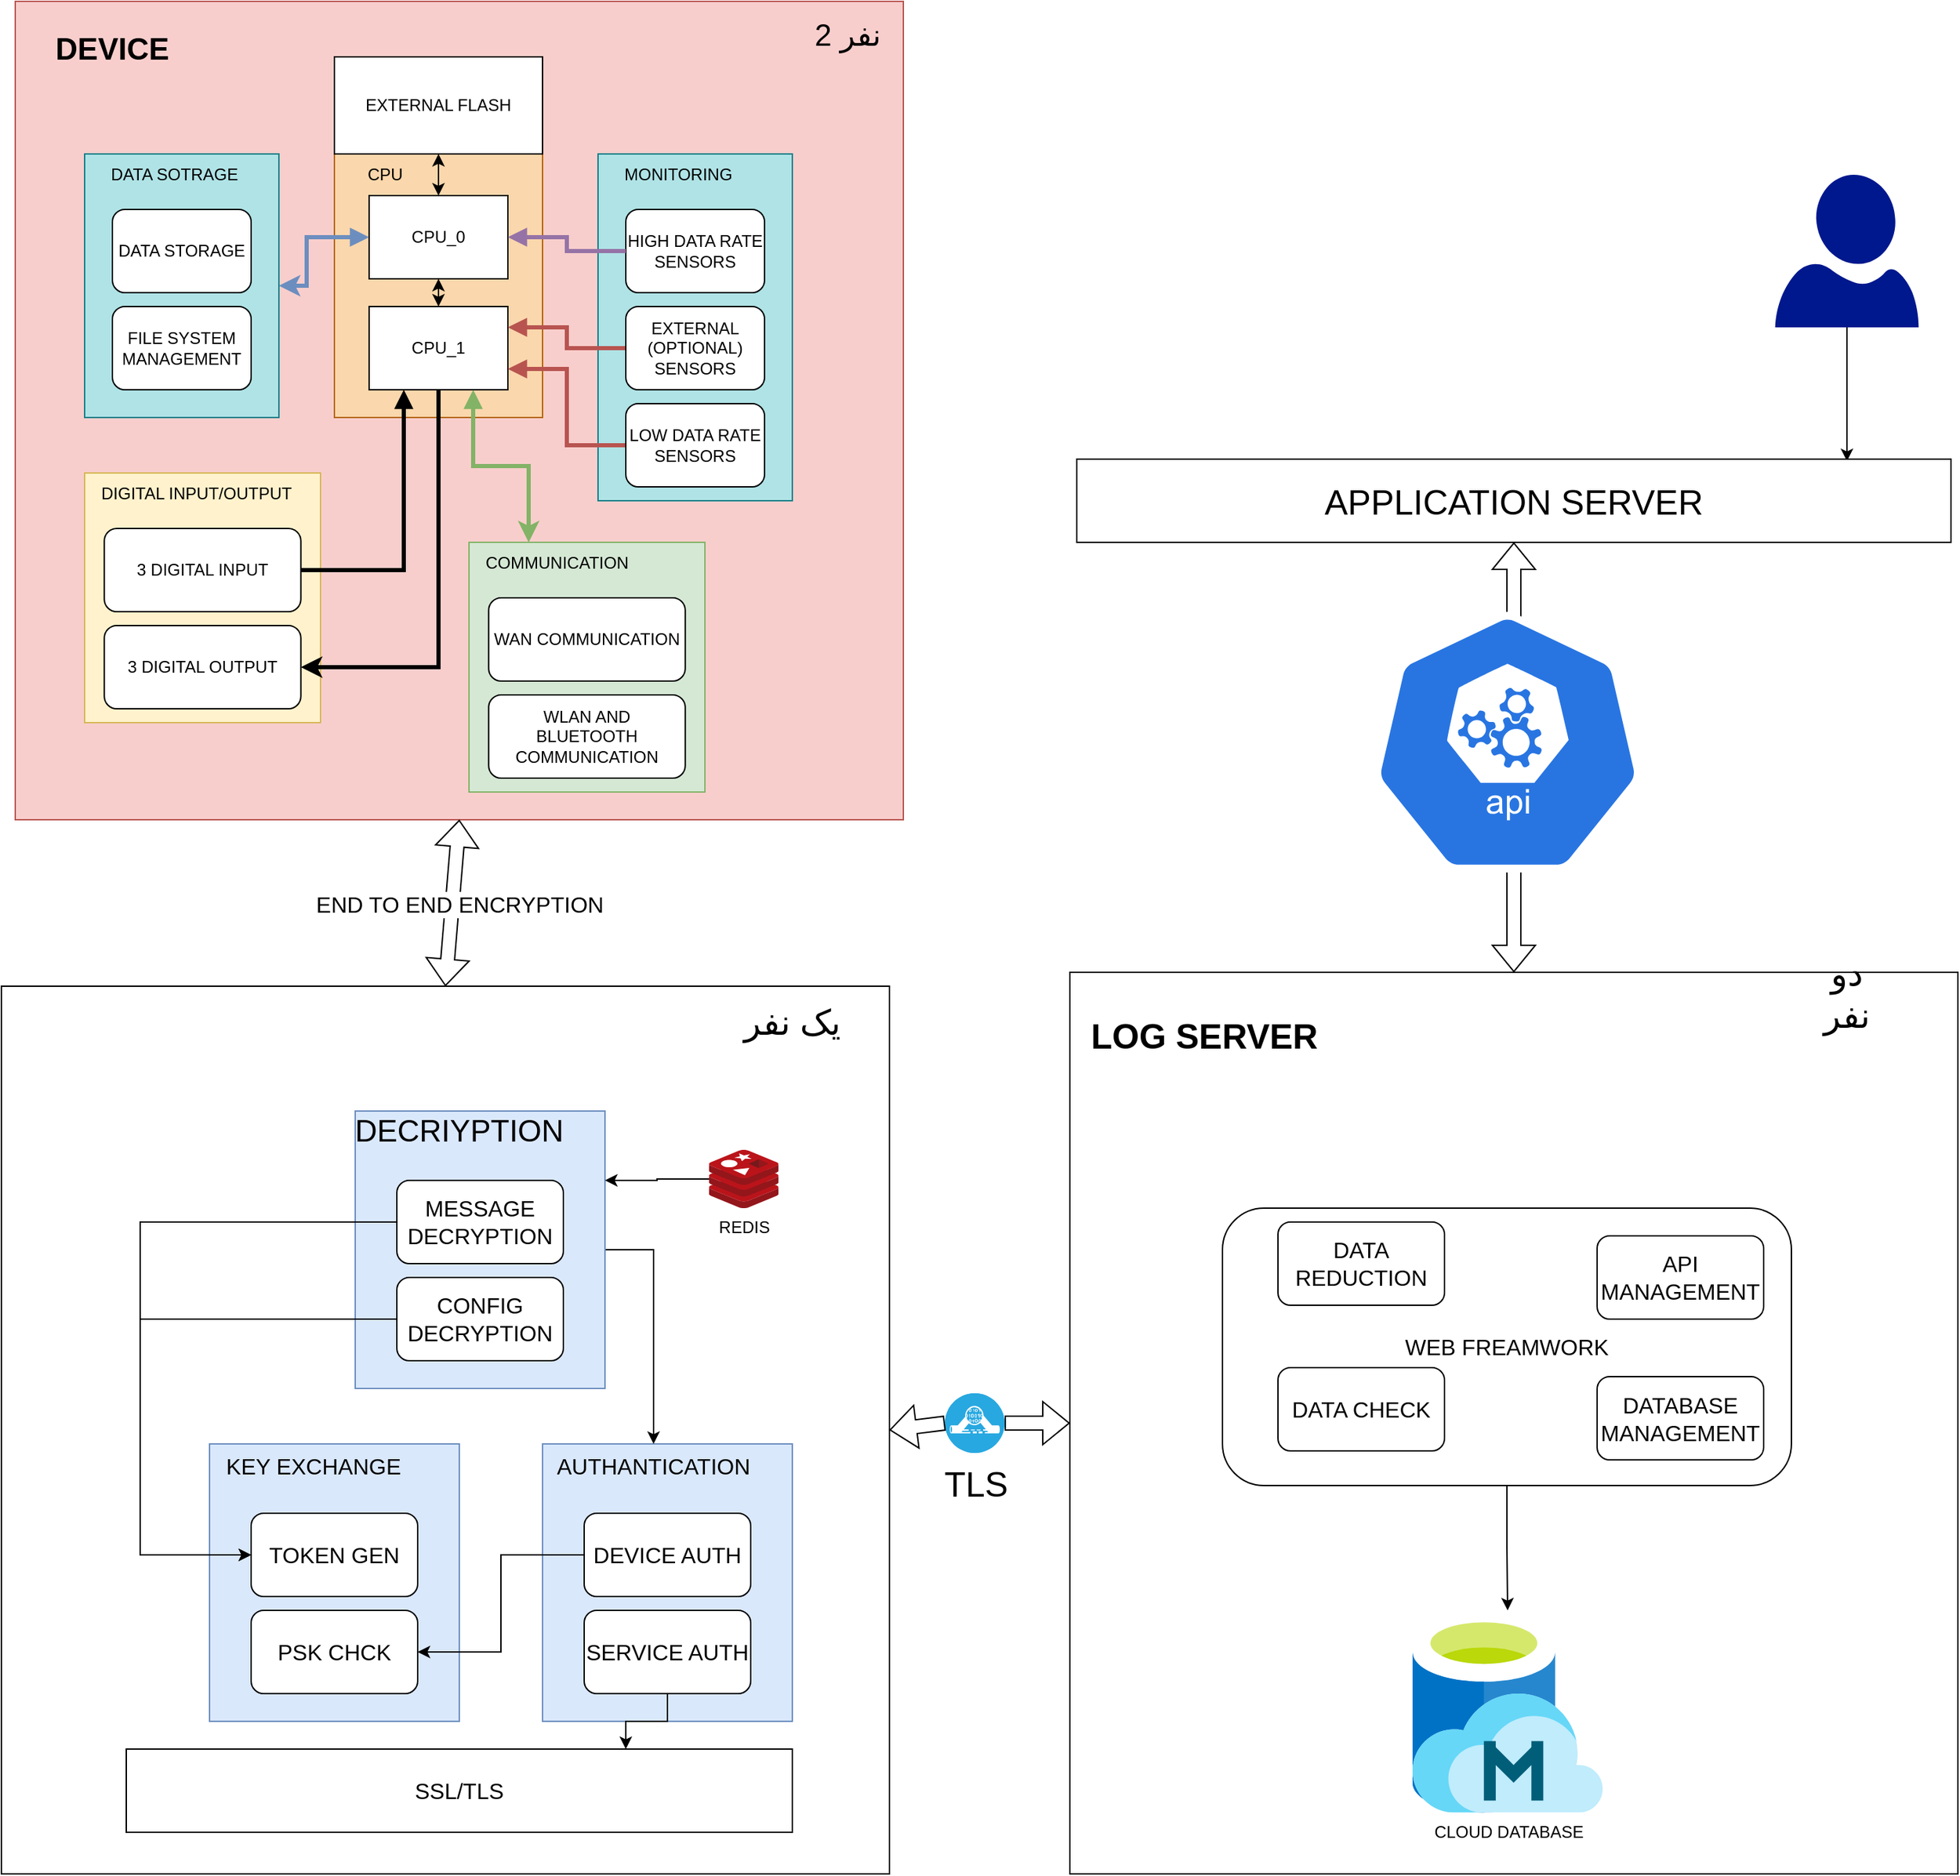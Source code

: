 <mxfile version="20.2.8" type="github">
  <diagram id="DA9injmPz5gYIz-tdfSx" name="hardweare_overall_diagram">
    <mxGraphModel dx="1064" dy="693" grid="1" gridSize="10" guides="1" tooltips="1" connect="1" arrows="1" fold="1" page="1" pageScale="1" pageWidth="850" pageHeight="1100" math="0" shadow="0">
      <root>
        <mxCell id="0" />
        <mxCell id="1" parent="0" />
        <mxCell id="OmCJdY4qoT6l-CiM3UKr-32" value="" style="whiteSpace=wrap;html=1;aspect=fixed;fontSize=16;" parent="1" vertex="1">
          <mxGeometry x="110" y="860" width="640" height="640" as="geometry" />
        </mxCell>
        <mxCell id="OmCJdY4qoT6l-CiM3UKr-13" value="" style="rounded=0;whiteSpace=wrap;html=1;fontSize=22;fillColor=#dae8fc;strokeColor=#6c8ebf;" parent="1" vertex="1">
          <mxGeometry x="260" y="1190" width="180" height="200" as="geometry" />
        </mxCell>
        <mxCell id="OmCJdY4qoT6l-CiM3UKr-3" value="" style="rounded=0;whiteSpace=wrap;html=1;fillColor=#f8cecc;strokeColor=#b85450;" parent="1" vertex="1">
          <mxGeometry x="120" y="150" width="640" height="590" as="geometry" />
        </mxCell>
        <mxCell id="H9R15JqGRCV7nAU2df1A-18" value="" style="group;fillColor=#d5e8d4;strokeColor=#82b366;" parent="1" vertex="1" connectable="0">
          <mxGeometry x="447" y="540" width="170" height="180" as="geometry" />
        </mxCell>
        <mxCell id="H9R15JqGRCV7nAU2df1A-19" value="" style="rounded=0;whiteSpace=wrap;html=1;fillColor=#d5e8d4;strokeColor=#82b366;" parent="H9R15JqGRCV7nAU2df1A-18" vertex="1">
          <mxGeometry width="170" height="180" as="geometry" />
        </mxCell>
        <mxCell id="H9R15JqGRCV7nAU2df1A-20" value="&lt;div&gt;WLAN AND &lt;br&gt;&lt;/div&gt;&lt;div&gt;BLUETOOTH&lt;/div&gt;&lt;div&gt;COMMUNICATION&lt;br&gt;&lt;/div&gt;" style="rounded=1;whiteSpace=wrap;html=1;" parent="H9R15JqGRCV7nAU2df1A-18" vertex="1">
          <mxGeometry x="14.167" y="110" width="141.667" height="60" as="geometry" />
        </mxCell>
        <mxCell id="H9R15JqGRCV7nAU2df1A-21" value="WAN COMMUNICATION" style="rounded=1;whiteSpace=wrap;html=1;" parent="H9R15JqGRCV7nAU2df1A-18" vertex="1">
          <mxGeometry x="14.167" y="40" width="141.667" height="60" as="geometry" />
        </mxCell>
        <mxCell id="H9R15JqGRCV7nAU2df1A-22" value="COMMUNICATION" style="text;html=1;strokeColor=none;fillColor=none;align=left;verticalAlign=middle;whiteSpace=wrap;rounded=0;" parent="H9R15JqGRCV7nAU2df1A-18" vertex="1">
          <mxGeometry x="9.917" width="85" height="30" as="geometry" />
        </mxCell>
        <mxCell id="H9R15JqGRCV7nAU2df1A-2" value="" style="rounded=0;whiteSpace=wrap;html=1;fillColor=#fad7ac;strokeColor=#b46504;" parent="1" vertex="1">
          <mxGeometry x="350" y="260" width="150" height="190" as="geometry" />
        </mxCell>
        <mxCell id="H9R15JqGRCV7nAU2df1A-3" value="CPU_1" style="rounded=0;whiteSpace=wrap;html=1;" parent="1" vertex="1">
          <mxGeometry x="375" y="370" width="100" height="60" as="geometry" />
        </mxCell>
        <mxCell id="H9R15JqGRCV7nAU2df1A-50" style="edgeStyle=orthogonalEdgeStyle;rounded=0;orthogonalLoop=1;jettySize=auto;html=1;exitX=0.5;exitY=1;exitDx=0;exitDy=0;entryX=0.5;entryY=0;entryDx=0;entryDy=0;startArrow=classic;startFill=1;endArrow=classic;endFill=1;strokeWidth=1;" parent="1" source="H9R15JqGRCV7nAU2df1A-4" target="H9R15JqGRCV7nAU2df1A-3" edge="1">
          <mxGeometry relative="1" as="geometry" />
        </mxCell>
        <mxCell id="H9R15JqGRCV7nAU2df1A-4" value="CPU_0" style="rounded=0;whiteSpace=wrap;html=1;" parent="1" vertex="1">
          <mxGeometry x="375" y="290" width="100" height="60" as="geometry" />
        </mxCell>
        <mxCell id="H9R15JqGRCV7nAU2df1A-5" style="edgeStyle=orthogonalEdgeStyle;rounded=0;orthogonalLoop=1;jettySize=auto;html=1;exitX=0.5;exitY=1;exitDx=0;exitDy=0;" parent="1" source="H9R15JqGRCV7nAU2df1A-2" target="H9R15JqGRCV7nAU2df1A-2" edge="1">
          <mxGeometry relative="1" as="geometry" />
        </mxCell>
        <mxCell id="H9R15JqGRCV7nAU2df1A-6" style="edgeStyle=orthogonalEdgeStyle;rounded=0;orthogonalLoop=1;jettySize=auto;html=1;exitX=0.5;exitY=1;exitDx=0;exitDy=0;" parent="1" source="H9R15JqGRCV7nAU2df1A-2" target="H9R15JqGRCV7nAU2df1A-2" edge="1">
          <mxGeometry relative="1" as="geometry" />
        </mxCell>
        <mxCell id="H9R15JqGRCV7nAU2df1A-9" value="&lt;div align=&quot;left&quot;&gt;CPU&lt;/div&gt;" style="text;html=1;strokeColor=none;fillColor=none;align=left;verticalAlign=middle;whiteSpace=wrap;rounded=0;" parent="1" vertex="1">
          <mxGeometry x="372" y="260" width="60" height="30" as="geometry" />
        </mxCell>
        <mxCell id="H9R15JqGRCV7nAU2df1A-24" style="edgeStyle=orthogonalEdgeStyle;rounded=0;orthogonalLoop=1;jettySize=auto;html=1;entryX=0.75;entryY=1;entryDx=0;entryDy=0;fillColor=#d5e8d4;strokeColor=#82b366;endArrow=block;endFill=1;strokeWidth=3;startArrow=classic;startFill=1;" parent="1" source="H9R15JqGRCV7nAU2df1A-19" target="H9R15JqGRCV7nAU2df1A-3" edge="1">
          <mxGeometry relative="1" as="geometry">
            <Array as="points">
              <mxPoint x="490" y="485" />
              <mxPoint x="450" y="485" />
            </Array>
          </mxGeometry>
        </mxCell>
        <mxCell id="H9R15JqGRCV7nAU2df1A-10" value="" style="rounded=0;whiteSpace=wrap;html=1;fillColor=#b0e3e6;strokeColor=#0e8088;" parent="1" vertex="1">
          <mxGeometry x="540" y="260" width="140" height="250" as="geometry" />
        </mxCell>
        <mxCell id="H9R15JqGRCV7nAU2df1A-35" style="edgeStyle=orthogonalEdgeStyle;rounded=0;orthogonalLoop=1;jettySize=auto;html=1;exitX=0;exitY=0.5;exitDx=0;exitDy=0;entryX=1;entryY=0.75;entryDx=0;entryDy=0;endArrow=block;endFill=1;strokeWidth=3;fillColor=#f8cecc;strokeColor=#b85450;" parent="1" source="H9R15JqGRCV7nAU2df1A-11" target="H9R15JqGRCV7nAU2df1A-3" edge="1">
          <mxGeometry relative="1" as="geometry" />
        </mxCell>
        <mxCell id="H9R15JqGRCV7nAU2df1A-11" value="&lt;div&gt;LOW DATA RATE&lt;/div&gt;&lt;div&gt;SENSORS&lt;br&gt;&lt;/div&gt;" style="rounded=1;whiteSpace=wrap;html=1;" parent="1" vertex="1">
          <mxGeometry x="560" y="440" width="100" height="60" as="geometry" />
        </mxCell>
        <mxCell id="H9R15JqGRCV7nAU2df1A-12" value="&lt;div&gt;HIGH DATA RATE &lt;br&gt;&lt;/div&gt;&lt;div&gt;SENSORS&lt;br&gt;&lt;/div&gt;" style="rounded=1;whiteSpace=wrap;html=1;" parent="1" vertex="1">
          <mxGeometry x="560" y="300" width="100" height="60" as="geometry" />
        </mxCell>
        <mxCell id="H9R15JqGRCV7nAU2df1A-13" value="&lt;div align=&quot;left&quot;&gt;MONITORING&lt;/div&gt;" style="text;html=1;strokeColor=none;fillColor=none;align=left;verticalAlign=middle;whiteSpace=wrap;rounded=0;" parent="1" vertex="1">
          <mxGeometry x="557" y="260" width="60" height="30" as="geometry" />
        </mxCell>
        <mxCell id="H9R15JqGRCV7nAU2df1A-14" style="edgeStyle=orthogonalEdgeStyle;rounded=0;orthogonalLoop=1;jettySize=auto;html=1;exitX=0;exitY=0.5;exitDx=0;exitDy=0;entryX=1;entryY=0.5;entryDx=0;entryDy=0;fillColor=#e1d5e7;strokeColor=#9673a6;endArrow=block;endFill=1;strokeWidth=3;" parent="1" source="H9R15JqGRCV7nAU2df1A-12" target="H9R15JqGRCV7nAU2df1A-4" edge="1">
          <mxGeometry relative="1" as="geometry" />
        </mxCell>
        <mxCell id="H9R15JqGRCV7nAU2df1A-32" style="edgeStyle=orthogonalEdgeStyle;rounded=0;orthogonalLoop=1;jettySize=auto;html=1;entryX=0;entryY=0.5;entryDx=0;entryDy=0;endArrow=block;endFill=1;strokeWidth=3;fillColor=#dae8fc;strokeColor=#6c8ebf;startArrow=classic;startFill=1;" parent="1" source="H9R15JqGRCV7nAU2df1A-28" target="H9R15JqGRCV7nAU2df1A-4" edge="1">
          <mxGeometry relative="1" as="geometry">
            <Array as="points">
              <mxPoint x="330" y="355" />
              <mxPoint x="330" y="320" />
            </Array>
          </mxGeometry>
        </mxCell>
        <mxCell id="H9R15JqGRCV7nAU2df1A-28" value="" style="rounded=0;whiteSpace=wrap;html=1;fillColor=#b0e3e6;strokeColor=#0e8088;" parent="1" vertex="1">
          <mxGeometry x="170" y="260" width="140" height="190" as="geometry" />
        </mxCell>
        <mxCell id="H9R15JqGRCV7nAU2df1A-29" value="FILE SYSTEM MANAGEMENT" style="rounded=1;whiteSpace=wrap;html=1;" parent="1" vertex="1">
          <mxGeometry x="190" y="370" width="100" height="60" as="geometry" />
        </mxCell>
        <mxCell id="H9R15JqGRCV7nAU2df1A-30" value="DATA STORAGE" style="rounded=1;whiteSpace=wrap;html=1;" parent="1" vertex="1">
          <mxGeometry x="190" y="300" width="100" height="60" as="geometry" />
        </mxCell>
        <mxCell id="H9R15JqGRCV7nAU2df1A-31" value="&lt;div align=&quot;left&quot;&gt;DATA SOTRAGE&lt;br&gt;&lt;/div&gt;" style="text;html=1;strokeColor=none;fillColor=none;align=left;verticalAlign=middle;whiteSpace=wrap;rounded=0;" parent="1" vertex="1">
          <mxGeometry x="187" y="260" width="103" height="30" as="geometry" />
        </mxCell>
        <mxCell id="H9R15JqGRCV7nAU2df1A-36" style="edgeStyle=orthogonalEdgeStyle;rounded=0;orthogonalLoop=1;jettySize=auto;html=1;exitX=0;exitY=0.5;exitDx=0;exitDy=0;entryX=1;entryY=0.25;entryDx=0;entryDy=0;endArrow=block;endFill=1;strokeWidth=3;fillColor=#f8cecc;strokeColor=#b85450;" parent="1" source="H9R15JqGRCV7nAU2df1A-33" target="H9R15JqGRCV7nAU2df1A-3" edge="1">
          <mxGeometry relative="1" as="geometry" />
        </mxCell>
        <mxCell id="H9R15JqGRCV7nAU2df1A-33" value="&lt;div&gt;EXTERNAL&lt;/div&gt;&lt;div&gt;(OPTIONAL)&lt;/div&gt;&lt;div&gt;SENSORS&lt;br&gt;&lt;/div&gt;" style="rounded=1;whiteSpace=wrap;html=1;" parent="1" vertex="1">
          <mxGeometry x="560" y="370" width="100" height="60" as="geometry" />
        </mxCell>
        <mxCell id="H9R15JqGRCV7nAU2df1A-41" value="" style="group;fillColor=#d5e8d4;strokeColor=#82b366;" parent="1" vertex="1" connectable="0">
          <mxGeometry x="170" y="490" width="170" height="180" as="geometry" />
        </mxCell>
        <mxCell id="H9R15JqGRCV7nAU2df1A-42" value="" style="rounded=0;whiteSpace=wrap;html=1;fillColor=#fff2cc;strokeColor=#d6b656;" parent="H9R15JqGRCV7nAU2df1A-41" vertex="1">
          <mxGeometry width="170" height="180" as="geometry" />
        </mxCell>
        <mxCell id="H9R15JqGRCV7nAU2df1A-43" value="3 DIGITAL OUTPUT" style="rounded=1;whiteSpace=wrap;html=1;" parent="H9R15JqGRCV7nAU2df1A-41" vertex="1">
          <mxGeometry x="14.167" y="110" width="141.667" height="60" as="geometry" />
        </mxCell>
        <mxCell id="H9R15JqGRCV7nAU2df1A-44" value="3 DIGITAL INPUT" style="rounded=1;whiteSpace=wrap;html=1;" parent="H9R15JqGRCV7nAU2df1A-41" vertex="1">
          <mxGeometry x="14.167" y="40" width="141.667" height="60" as="geometry" />
        </mxCell>
        <mxCell id="H9R15JqGRCV7nAU2df1A-45" value="DIGITAL INPUT/OUTPUT" style="text;html=1;strokeColor=none;fillColor=none;align=left;verticalAlign=middle;whiteSpace=wrap;rounded=0;" parent="H9R15JqGRCV7nAU2df1A-41" vertex="1">
          <mxGeometry x="9.92" width="150.08" height="30" as="geometry" />
        </mxCell>
        <mxCell id="H9R15JqGRCV7nAU2df1A-47" style="edgeStyle=orthogonalEdgeStyle;rounded=0;orthogonalLoop=1;jettySize=auto;html=1;exitX=1;exitY=0.5;exitDx=0;exitDy=0;entryX=0.25;entryY=1;entryDx=0;entryDy=0;startArrow=none;startFill=0;endArrow=block;endFill=1;strokeWidth=3;" parent="1" source="H9R15JqGRCV7nAU2df1A-44" target="H9R15JqGRCV7nAU2df1A-3" edge="1">
          <mxGeometry relative="1" as="geometry" />
        </mxCell>
        <mxCell id="H9R15JqGRCV7nAU2df1A-49" style="edgeStyle=orthogonalEdgeStyle;rounded=0;orthogonalLoop=1;jettySize=auto;html=1;startArrow=classic;startFill=1;endArrow=none;endFill=0;strokeWidth=3;" parent="1" source="H9R15JqGRCV7nAU2df1A-43" target="H9R15JqGRCV7nAU2df1A-3" edge="1">
          <mxGeometry relative="1" as="geometry" />
        </mxCell>
        <mxCell id="OmCJdY4qoT6l-CiM3UKr-1" value="EXTERNAL FLASH" style="rounded=0;whiteSpace=wrap;html=1;" parent="1" vertex="1">
          <mxGeometry x="350" y="190" width="150" height="70" as="geometry" />
        </mxCell>
        <mxCell id="OmCJdY4qoT6l-CiM3UKr-2" value="" style="endArrow=classic;startArrow=classic;html=1;rounded=0;" parent="1" source="H9R15JqGRCV7nAU2df1A-4" target="OmCJdY4qoT6l-CiM3UKr-1" edge="1">
          <mxGeometry width="50" height="50" relative="1" as="geometry">
            <mxPoint x="400" y="380" as="sourcePoint" />
            <mxPoint x="450" y="330" as="targetPoint" />
          </mxGeometry>
        </mxCell>
        <mxCell id="OmCJdY4qoT6l-CiM3UKr-4" value="&lt;font style=&quot;font-size: 22px;&quot;&gt;&lt;b&gt;DEVICE&lt;/b&gt;&lt;/font&gt;" style="text;html=1;strokeColor=none;fillColor=none;align=center;verticalAlign=middle;whiteSpace=wrap;rounded=0;" parent="1" vertex="1">
          <mxGeometry x="160" y="170" width="60" height="30" as="geometry" />
        </mxCell>
        <mxCell id="OmCJdY4qoT6l-CiM3UKr-5" value="2 نفر" style="text;html=1;strokeColor=none;fillColor=none;align=center;verticalAlign=middle;whiteSpace=wrap;rounded=0;fontSize=22;" parent="1" vertex="1">
          <mxGeometry x="690" y="160" width="60" height="30" as="geometry" />
        </mxCell>
        <mxCell id="OmCJdY4qoT6l-CiM3UKr-7" value="" style="rounded=0;whiteSpace=wrap;html=1;fontSize=22;fillColor=#dae8fc;strokeColor=#6c8ebf;" parent="1" vertex="1">
          <mxGeometry x="500" y="1190" width="180" height="200" as="geometry" />
        </mxCell>
        <mxCell id="OmCJdY4qoT6l-CiM3UKr-8" value="&lt;font style=&quot;font-size: 16px;&quot;&gt;AUTHANTICATION&lt;/font&gt;" style="text;html=1;strokeColor=none;fillColor=none;align=center;verticalAlign=middle;whiteSpace=wrap;rounded=0;fontSize=22;" parent="1" vertex="1">
          <mxGeometry x="550" y="1190" width="60" height="30" as="geometry" />
        </mxCell>
        <mxCell id="OmCJdY4qoT6l-CiM3UKr-18" style="edgeStyle=orthogonalEdgeStyle;rounded=0;orthogonalLoop=1;jettySize=auto;html=1;entryX=1;entryY=0.5;entryDx=0;entryDy=0;fontSize=16;" parent="1" source="OmCJdY4qoT6l-CiM3UKr-10" target="OmCJdY4qoT6l-CiM3UKr-16" edge="1">
          <mxGeometry relative="1" as="geometry" />
        </mxCell>
        <mxCell id="OmCJdY4qoT6l-CiM3UKr-10" value="DEVICE AUTH" style="rounded=1;whiteSpace=wrap;html=1;fontSize=16;" parent="1" vertex="1">
          <mxGeometry x="530" y="1240" width="120" height="60" as="geometry" />
        </mxCell>
        <mxCell id="OmCJdY4qoT6l-CiM3UKr-30" style="edgeStyle=orthogonalEdgeStyle;rounded=0;orthogonalLoop=1;jettySize=auto;html=1;exitX=0.5;exitY=1;exitDx=0;exitDy=0;entryX=0.75;entryY=0;entryDx=0;entryDy=0;fontSize=16;" parent="1" source="OmCJdY4qoT6l-CiM3UKr-11" target="OmCJdY4qoT6l-CiM3UKr-29" edge="1">
          <mxGeometry relative="1" as="geometry" />
        </mxCell>
        <mxCell id="OmCJdY4qoT6l-CiM3UKr-11" value="SERVICE AUTH" style="rounded=1;whiteSpace=wrap;html=1;fontSize=16;" parent="1" vertex="1">
          <mxGeometry x="530" y="1310" width="120" height="60" as="geometry" />
        </mxCell>
        <mxCell id="OmCJdY4qoT6l-CiM3UKr-14" value="&lt;font style=&quot;font-size: 16px;&quot;&gt;KEY EXCHANGE&lt;br&gt;&lt;/font&gt;" style="text;html=1;strokeColor=none;fillColor=none;align=center;verticalAlign=middle;whiteSpace=wrap;rounded=0;fontSize=22;fontStyle=0" parent="1" vertex="1">
          <mxGeometry x="260" y="1190" width="150" height="30" as="geometry" />
        </mxCell>
        <mxCell id="OmCJdY4qoT6l-CiM3UKr-15" value="TOKEN GEN" style="rounded=1;whiteSpace=wrap;html=1;fontSize=16;" parent="1" vertex="1">
          <mxGeometry x="290" y="1240" width="120" height="60" as="geometry" />
        </mxCell>
        <mxCell id="OmCJdY4qoT6l-CiM3UKr-16" value="PSK CHCK" style="rounded=1;whiteSpace=wrap;html=1;fontSize=16;" parent="1" vertex="1">
          <mxGeometry x="290" y="1310" width="120" height="60" as="geometry" />
        </mxCell>
        <mxCell id="OmCJdY4qoT6l-CiM3UKr-23" style="edgeStyle=orthogonalEdgeStyle;rounded=0;orthogonalLoop=1;jettySize=auto;html=1;fontSize=16;" parent="1" source="OmCJdY4qoT6l-CiM3UKr-19" target="OmCJdY4qoT6l-CiM3UKr-8" edge="1">
          <mxGeometry relative="1" as="geometry" />
        </mxCell>
        <mxCell id="OmCJdY4qoT6l-CiM3UKr-19" value="" style="rounded=0;whiteSpace=wrap;html=1;fontSize=22;fillColor=#dae8fc;strokeColor=#6c8ebf;" parent="1" vertex="1">
          <mxGeometry x="365" y="950" width="180" height="200" as="geometry" />
        </mxCell>
        <mxCell id="OmCJdY4qoT6l-CiM3UKr-20" value="DECRIYPTION&lt;font style=&quot;font-size: 16px;&quot;&gt;&lt;br&gt;&lt;/font&gt;" style="text;html=1;strokeColor=none;fillColor=none;align=center;verticalAlign=middle;whiteSpace=wrap;rounded=0;fontSize=22;fontStyle=0" parent="1" vertex="1">
          <mxGeometry x="365" y="950" width="150" height="30" as="geometry" />
        </mxCell>
        <mxCell id="OmCJdY4qoT6l-CiM3UKr-25" style="edgeStyle=orthogonalEdgeStyle;rounded=0;orthogonalLoop=1;jettySize=auto;html=1;entryX=0;entryY=0.5;entryDx=0;entryDy=0;fontSize=16;" parent="1" source="OmCJdY4qoT6l-CiM3UKr-21" target="OmCJdY4qoT6l-CiM3UKr-15" edge="1">
          <mxGeometry relative="1" as="geometry">
            <Array as="points">
              <mxPoint x="210" y="1030" />
              <mxPoint x="210" y="1270" />
            </Array>
          </mxGeometry>
        </mxCell>
        <mxCell id="OmCJdY4qoT6l-CiM3UKr-21" value="MESSAGE DECRYPTION" style="rounded=1;whiteSpace=wrap;html=1;fontSize=16;" parent="1" vertex="1">
          <mxGeometry x="395" y="1000" width="120" height="60" as="geometry" />
        </mxCell>
        <mxCell id="OmCJdY4qoT6l-CiM3UKr-26" style="edgeStyle=orthogonalEdgeStyle;rounded=0;orthogonalLoop=1;jettySize=auto;html=1;fontSize=16;" parent="1" source="OmCJdY4qoT6l-CiM3UKr-22" edge="1">
          <mxGeometry relative="1" as="geometry">
            <mxPoint x="290" y="1270" as="targetPoint" />
            <Array as="points">
              <mxPoint x="210" y="1100" />
              <mxPoint x="210" y="1270" />
            </Array>
          </mxGeometry>
        </mxCell>
        <mxCell id="OmCJdY4qoT6l-CiM3UKr-22" value="CONFIG DECRYPTION" style="rounded=1;whiteSpace=wrap;html=1;fontSize=16;" parent="1" vertex="1">
          <mxGeometry x="395" y="1070" width="120" height="60" as="geometry" />
        </mxCell>
        <mxCell id="OmCJdY4qoT6l-CiM3UKr-29" value="SSL/TLS" style="rounded=0;whiteSpace=wrap;html=1;fontSize=16;" parent="1" vertex="1">
          <mxGeometry x="200" y="1410" width="480" height="60" as="geometry" />
        </mxCell>
        <mxCell id="OmCJdY4qoT6l-CiM3UKr-33" value="" style="shape=flexArrow;endArrow=classic;startArrow=classic;html=1;rounded=0;fontSize=16;entryX=0.5;entryY=1;entryDx=0;entryDy=0;exitX=0.5;exitY=0;exitDx=0;exitDy=0;" parent="1" source="OmCJdY4qoT6l-CiM3UKr-32" target="OmCJdY4qoT6l-CiM3UKr-3" edge="1">
          <mxGeometry width="100" height="100" relative="1" as="geometry">
            <mxPoint x="400" y="840" as="sourcePoint" />
            <mxPoint x="500" y="740" as="targetPoint" />
          </mxGeometry>
        </mxCell>
        <mxCell id="OmCJdY4qoT6l-CiM3UKr-34" value="&lt;div&gt;END TO END ENCRYPTION&lt;/div&gt;" style="edgeLabel;html=1;align=center;verticalAlign=middle;resizable=0;points=[];fontSize=16;" parent="OmCJdY4qoT6l-CiM3UKr-33" vertex="1" connectable="0">
          <mxGeometry x="-0.186" y="-2" relative="1" as="geometry">
            <mxPoint x="4" y="-11" as="offset" />
          </mxGeometry>
        </mxCell>
        <mxCell id="OmCJdY4qoT6l-CiM3UKr-35" value="یک نفر" style="text;html=1;strokeColor=none;fillColor=none;align=center;verticalAlign=middle;whiteSpace=wrap;rounded=0;fontSize=25;" parent="1" vertex="1">
          <mxGeometry x="620" y="870" width="120" height="30" as="geometry" />
        </mxCell>
        <mxCell id="OmCJdY4qoT6l-CiM3UKr-37" value="" style="rounded=0;whiteSpace=wrap;html=1;fontSize=16;" parent="1" vertex="1">
          <mxGeometry x="880" y="850" width="640" height="650" as="geometry" />
        </mxCell>
        <mxCell id="OmCJdY4qoT6l-CiM3UKr-51" style="edgeStyle=orthogonalEdgeStyle;rounded=0;orthogonalLoop=1;jettySize=auto;html=1;fontSize=16;" parent="1" source="OmCJdY4qoT6l-CiM3UKr-43" target="OmCJdY4qoT6l-CiM3UKr-48" edge="1">
          <mxGeometry relative="1" as="geometry" />
        </mxCell>
        <mxCell id="OmCJdY4qoT6l-CiM3UKr-43" value="WEB FREAMWORK" style="rounded=1;whiteSpace=wrap;html=1;fontSize=16;" parent="1" vertex="1">
          <mxGeometry x="990" y="1020" width="410" height="200" as="geometry" />
        </mxCell>
        <mxCell id="OmCJdY4qoT6l-CiM3UKr-44" value="DATA CHECK" style="rounded=1;whiteSpace=wrap;html=1;fontSize=16;" parent="1" vertex="1">
          <mxGeometry x="1030" y="1135" width="120" height="60" as="geometry" />
        </mxCell>
        <mxCell id="OmCJdY4qoT6l-CiM3UKr-45" value="DATA REDUCTION" style="rounded=1;whiteSpace=wrap;html=1;fontSize=16;" parent="1" vertex="1">
          <mxGeometry x="1030" y="1030" width="120" height="60" as="geometry" />
        </mxCell>
        <mxCell id="OmCJdY4qoT6l-CiM3UKr-46" value="API MANAGEMENT" style="rounded=1;whiteSpace=wrap;html=1;fontSize=16;" parent="1" vertex="1">
          <mxGeometry x="1260" y="1040" width="120" height="60" as="geometry" />
        </mxCell>
        <mxCell id="OmCJdY4qoT6l-CiM3UKr-47" value="DATABASE MANAGEMENT" style="rounded=1;whiteSpace=wrap;html=1;fontSize=16;" parent="1" vertex="1">
          <mxGeometry x="1260" y="1141.5" width="120" height="60" as="geometry" />
        </mxCell>
        <mxCell id="OmCJdY4qoT6l-CiM3UKr-48" value="&lt;div&gt;CLOUD DATABASE&lt;/div&gt;&lt;div&gt;&lt;br&gt;&lt;/div&gt;" style="sketch=0;aspect=fixed;html=1;points=[];align=center;image;fontSize=12;image=img/lib/mscae/Managed_Databases.svg;" parent="1" vertex="1">
          <mxGeometry x="1127" y="1310" width="137" height="145.74" as="geometry" />
        </mxCell>
        <mxCell id="OmCJdY4qoT6l-CiM3UKr-50" style="edgeStyle=orthogonalEdgeStyle;rounded=0;orthogonalLoop=1;jettySize=auto;html=1;entryX=1;entryY=0.25;entryDx=0;entryDy=0;fontSize=16;" parent="1" source="OmCJdY4qoT6l-CiM3UKr-49" target="OmCJdY4qoT6l-CiM3UKr-19" edge="1">
          <mxGeometry relative="1" as="geometry" />
        </mxCell>
        <mxCell id="OmCJdY4qoT6l-CiM3UKr-49" value="REDIS" style="sketch=0;aspect=fixed;html=1;points=[];align=center;image;fontSize=12;image=img/lib/mscae/Cache_Redis_Product.svg;" parent="1" vertex="1">
          <mxGeometry x="620" y="978" width="50" height="42" as="geometry" />
        </mxCell>
        <mxCell id="OmCJdY4qoT6l-CiM3UKr-52" value="&lt;b&gt;&lt;font style=&quot;font-size: 25px;&quot;&gt;LOG SERVER&lt;br&gt;&lt;/font&gt;&lt;/b&gt;" style="text;html=1;strokeColor=none;fillColor=none;align=center;verticalAlign=middle;whiteSpace=wrap;rounded=0;fontSize=16;" parent="1" vertex="1">
          <mxGeometry x="811.5" y="880" width="330" height="30" as="geometry" />
        </mxCell>
        <mxCell id="OmCJdY4qoT6l-CiM3UKr-53" value="" style="shape=flexArrow;endArrow=classic;startArrow=none;html=1;rounded=0;fontSize=25;entryX=0;entryY=0.5;entryDx=0;entryDy=0;exitX=1;exitY=0.5;exitDx=0;exitDy=0;" parent="1" source="OmCJdY4qoT6l-CiM3UKr-54" target="OmCJdY4qoT6l-CiM3UKr-37" edge="1">
          <mxGeometry width="100" height="100" relative="1" as="geometry">
            <mxPoint x="770" y="1270" as="sourcePoint" />
            <mxPoint x="870" y="1170" as="targetPoint" />
          </mxGeometry>
        </mxCell>
        <mxCell id="OmCJdY4qoT6l-CiM3UKr-54" value="TLS" style="fillColor=#28A8E0;verticalLabelPosition=bottom;sketch=0;html=1;strokeColor=#ffffff;verticalAlign=top;align=center;points=[[0.145,0.145,0],[0.5,0,0],[0.855,0.145,0],[1,0.5,0],[0.855,0.855,0],[0.5,1,0],[0.145,0.855,0],[0,0.5,0]];pointerEvents=1;shape=mxgraph.cisco_safe.compositeIcon;bgIcon=ellipse;resIcon=mxgraph.cisco_safe.capability.ssl_tls_offload;fontSize=25;" parent="1" vertex="1">
          <mxGeometry x="790" y="1153.5" width="43" height="43" as="geometry" />
        </mxCell>
        <mxCell id="OmCJdY4qoT6l-CiM3UKr-55" value="" style="shape=flexArrow;endArrow=none;startArrow=classic;html=1;rounded=0;fontSize=25;entryX=0;entryY=0.5;entryDx=0;entryDy=0;exitX=1;exitY=0.5;exitDx=0;exitDy=0;" parent="1" source="OmCJdY4qoT6l-CiM3UKr-32" target="OmCJdY4qoT6l-CiM3UKr-54" edge="1">
          <mxGeometry width="100" height="100" relative="1" as="geometry">
            <mxPoint x="750" y="1180" as="sourcePoint" />
            <mxPoint x="890" y="1150" as="targetPoint" />
          </mxGeometry>
        </mxCell>
        <mxCell id="OmCJdY4qoT6l-CiM3UKr-56" value="دو نفر" style="text;html=1;strokeColor=none;fillColor=none;align=center;verticalAlign=middle;whiteSpace=wrap;rounded=0;fontSize=25;" parent="1" vertex="1">
          <mxGeometry x="1410" y="850" width="60" height="30" as="geometry" />
        </mxCell>
        <mxCell id="OmCJdY4qoT6l-CiM3UKr-62" style="edgeStyle=orthogonalEdgeStyle;rounded=0;orthogonalLoop=1;jettySize=auto;html=1;entryX=0.881;entryY=0.024;entryDx=0;entryDy=0;entryPerimeter=0;fontSize=25;" parent="1" source="OmCJdY4qoT6l-CiM3UKr-57" target="OmCJdY4qoT6l-CiM3UKr-58" edge="1">
          <mxGeometry relative="1" as="geometry" />
        </mxCell>
        <mxCell id="OmCJdY4qoT6l-CiM3UKr-57" value="" style="sketch=0;aspect=fixed;pointerEvents=1;shadow=0;dashed=0;html=1;strokeColor=none;labelPosition=center;verticalLabelPosition=bottom;verticalAlign=top;align=center;fillColor=#00188D;shape=mxgraph.azure.user;fontSize=25;" parent="1" vertex="1">
          <mxGeometry x="1388.3" y="275" width="103.4" height="110" as="geometry" />
        </mxCell>
        <mxCell id="OmCJdY4qoT6l-CiM3UKr-58" value="APPLICATION SERVER" style="rounded=0;whiteSpace=wrap;html=1;fontSize=25;" parent="1" vertex="1">
          <mxGeometry x="885" y="480" width="630" height="60" as="geometry" />
        </mxCell>
        <mxCell id="OmCJdY4qoT6l-CiM3UKr-60" value="" style="shape=flexArrow;endArrow=classic;startArrow=classic;html=1;rounded=0;fontSize=25;entryX=0.5;entryY=1;entryDx=0;entryDy=0;exitX=0.5;exitY=0;exitDx=0;exitDy=0;" parent="1" source="OmCJdY4qoT6l-CiM3UKr-37" target="OmCJdY4qoT6l-CiM3UKr-58" edge="1">
          <mxGeometry width="100" height="100" relative="1" as="geometry">
            <mxPoint x="1060" y="840" as="sourcePoint" />
            <mxPoint x="1160" y="740" as="targetPoint" />
          </mxGeometry>
        </mxCell>
        <mxCell id="OmCJdY4qoT6l-CiM3UKr-61" value="" style="sketch=0;html=1;dashed=0;whitespace=wrap;fillColor=#2875E2;strokeColor=#ffffff;points=[[0.005,0.63,0],[0.1,0.2,0],[0.9,0.2,0],[0.5,0,0],[0.995,0.63,0],[0.72,0.99,0],[0.5,1,0],[0.28,0.99,0]];shape=mxgraph.kubernetes.icon;prIcon=api;fontSize=25;" parent="1" vertex="1">
          <mxGeometry x="950" y="590" width="491" height="188" as="geometry" />
        </mxCell>
        <mxCell id="OmCJdY4qoT6l-CiM3UKr-63" value="" style="shape=image;html=1;verticalAlign=top;verticalLabelPosition=bottom;labelBackgroundColor=#ffffff;imageAspect=0;aspect=fixed;image=https://cdn2.iconfinder.com/data/icons/boxicons-logos/24/bxl-django-128.png;fontSize=25;" parent="1" vertex="1">
          <mxGeometry x="1040" y="560" width="128" height="128" as="geometry" />
        </mxCell>
        <mxCell id="OmCJdY4qoT6l-CiM3UKr-64" value="" style="shape=image;html=1;verticalAlign=top;verticalLabelPosition=bottom;labelBackgroundColor=#ffffff;imageAspect=0;aspect=fixed;image=https://cdn2.iconfinder.com/data/icons/boxicons-logos/24/bxl-django-128.png;fontSize=25;" parent="1" vertex="1">
          <mxGeometry x="1039" y="371" width="128" height="128" as="geometry" />
        </mxCell>
      </root>
    </mxGraphModel>
  </diagram>
</mxfile>
